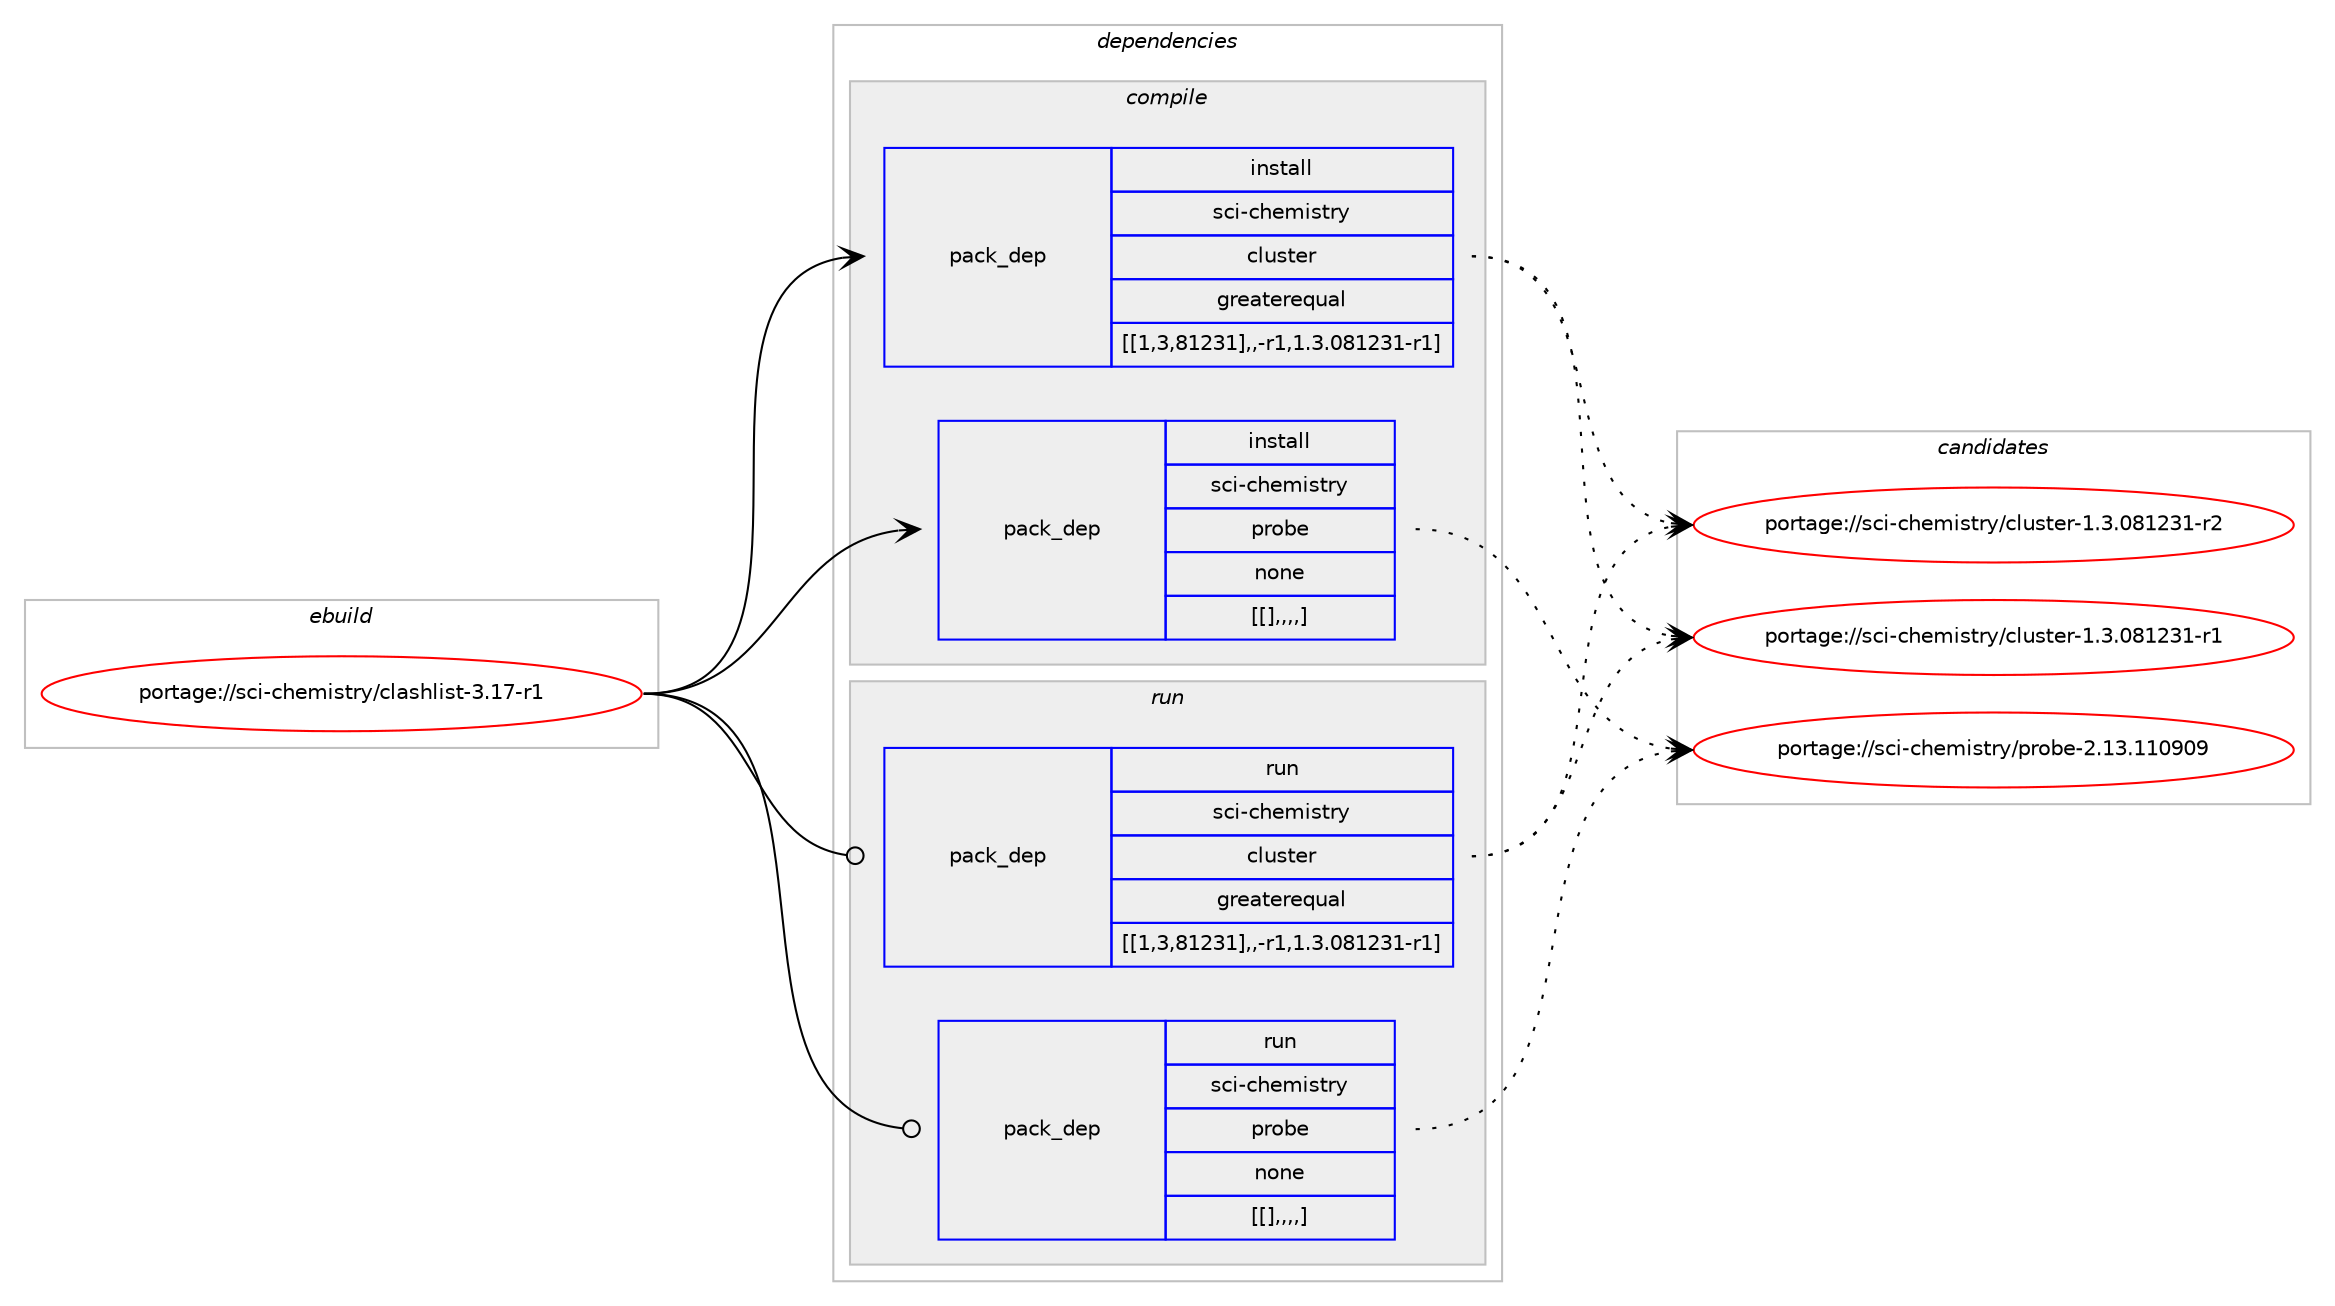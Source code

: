 digraph prolog {

# *************
# Graph options
# *************

newrank=true;
concentrate=true;
compound=true;
graph [rankdir=LR,fontname=Helvetica,fontsize=10,ranksep=1.5];#, ranksep=2.5, nodesep=0.2];
edge  [arrowhead=vee];
node  [fontname=Helvetica,fontsize=10];

# **********
# The ebuild
# **********

subgraph cluster_leftcol {
color=gray;
label=<<i>ebuild</i>>;
id [label="portage://sci-chemistry/clashlist-3.17-r1", color=red, width=4, href="../sci-chemistry/clashlist-3.17-r1.svg"];
}

# ****************
# The dependencies
# ****************

subgraph cluster_midcol {
color=gray;
label=<<i>dependencies</i>>;
subgraph cluster_compile {
fillcolor="#eeeeee";
style=filled;
label=<<i>compile</i>>;
subgraph pack534 {
dependency720 [label=<<TABLE BORDER="0" CELLBORDER="1" CELLSPACING="0" CELLPADDING="4" WIDTH="220"><TR><TD ROWSPAN="6" CELLPADDING="30">pack_dep</TD></TR><TR><TD WIDTH="110">install</TD></TR><TR><TD>sci-chemistry</TD></TR><TR><TD>cluster</TD></TR><TR><TD>greaterequal</TD></TR><TR><TD>[[1,3,81231],,-r1,1.3.081231-r1]</TD></TR></TABLE>>, shape=none, color=blue];
}
id:e -> dependency720:w [weight=20,style="solid",arrowhead="vee"];
subgraph pack535 {
dependency726 [label=<<TABLE BORDER="0" CELLBORDER="1" CELLSPACING="0" CELLPADDING="4" WIDTH="220"><TR><TD ROWSPAN="6" CELLPADDING="30">pack_dep</TD></TR><TR><TD WIDTH="110">install</TD></TR><TR><TD>sci-chemistry</TD></TR><TR><TD>probe</TD></TR><TR><TD>none</TD></TR><TR><TD>[[],,,,]</TD></TR></TABLE>>, shape=none, color=blue];
}
id:e -> dependency726:w [weight=20,style="solid",arrowhead="vee"];
}
subgraph cluster_compileandrun {
fillcolor="#eeeeee";
style=filled;
label=<<i>compile and run</i>>;
}
subgraph cluster_run {
fillcolor="#eeeeee";
style=filled;
label=<<i>run</i>>;
subgraph pack542 {
dependency743 [label=<<TABLE BORDER="0" CELLBORDER="1" CELLSPACING="0" CELLPADDING="4" WIDTH="220"><TR><TD ROWSPAN="6" CELLPADDING="30">pack_dep</TD></TR><TR><TD WIDTH="110">run</TD></TR><TR><TD>sci-chemistry</TD></TR><TR><TD>cluster</TD></TR><TR><TD>greaterequal</TD></TR><TR><TD>[[1,3,81231],,-r1,1.3.081231-r1]</TD></TR></TABLE>>, shape=none, color=blue];
}
id:e -> dependency743:w [weight=20,style="solid",arrowhead="odot"];
subgraph pack554 {
dependency753 [label=<<TABLE BORDER="0" CELLBORDER="1" CELLSPACING="0" CELLPADDING="4" WIDTH="220"><TR><TD ROWSPAN="6" CELLPADDING="30">pack_dep</TD></TR><TR><TD WIDTH="110">run</TD></TR><TR><TD>sci-chemistry</TD></TR><TR><TD>probe</TD></TR><TR><TD>none</TD></TR><TR><TD>[[],,,,]</TD></TR></TABLE>>, shape=none, color=blue];
}
id:e -> dependency753:w [weight=20,style="solid",arrowhead="odot"];
}
}

# **************
# The candidates
# **************

subgraph cluster_choices {
rank=same;
color=gray;
label=<<i>candidates</i>>;

subgraph choice443 {
color=black;
nodesep=1;
choice115991054599104101109105115116114121479910811711511610111445494651464856495051494511450 [label="portage://sci-chemistry/cluster-1.3.081231-r2", color=red, width=4,href="../sci-chemistry/cluster-1.3.081231-r2.svg"];
choice115991054599104101109105115116114121479910811711511610111445494651464856495051494511449 [label="portage://sci-chemistry/cluster-1.3.081231-r1", color=red, width=4,href="../sci-chemistry/cluster-1.3.081231-r1.svg"];
dependency720:e -> choice115991054599104101109105115116114121479910811711511610111445494651464856495051494511450:w [style=dotted,weight="100"];
dependency720:e -> choice115991054599104101109105115116114121479910811711511610111445494651464856495051494511449:w [style=dotted,weight="100"];
}
subgraph choice447 {
color=black;
nodesep=1;
choice1159910545991041011091051151161141214711211411198101455046495146494948574857 [label="portage://sci-chemistry/probe-2.13.110909", color=red, width=4,href="../sci-chemistry/probe-2.13.110909.svg"];
dependency726:e -> choice1159910545991041011091051151161141214711211411198101455046495146494948574857:w [style=dotted,weight="100"];
}
subgraph choice453 {
color=black;
nodesep=1;
choice115991054599104101109105115116114121479910811711511610111445494651464856495051494511450 [label="portage://sci-chemistry/cluster-1.3.081231-r2", color=red, width=4,href="../sci-chemistry/cluster-1.3.081231-r2.svg"];
choice115991054599104101109105115116114121479910811711511610111445494651464856495051494511449 [label="portage://sci-chemistry/cluster-1.3.081231-r1", color=red, width=4,href="../sci-chemistry/cluster-1.3.081231-r1.svg"];
dependency743:e -> choice115991054599104101109105115116114121479910811711511610111445494651464856495051494511450:w [style=dotted,weight="100"];
dependency743:e -> choice115991054599104101109105115116114121479910811711511610111445494651464856495051494511449:w [style=dotted,weight="100"];
}
subgraph choice459 {
color=black;
nodesep=1;
choice1159910545991041011091051151161141214711211411198101455046495146494948574857 [label="portage://sci-chemistry/probe-2.13.110909", color=red, width=4,href="../sci-chemistry/probe-2.13.110909.svg"];
dependency753:e -> choice1159910545991041011091051151161141214711211411198101455046495146494948574857:w [style=dotted,weight="100"];
}
}

}
